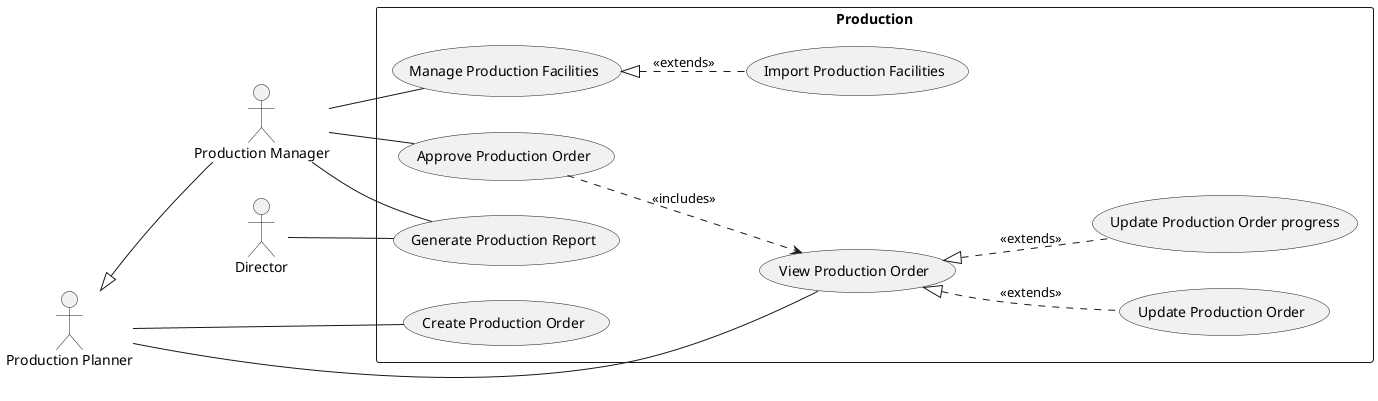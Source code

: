 @startuml production
left to right direction

:Production Planner: as pp
:Production Manager: as pm
pp <|-- pm

:Director: as d

rectangle Production {
  pp -- (View Production Order)
  pp -- (Create Production Order)
  (View Production Order) <|.. (Update Production Order) : <<extends>>
  (View Production Order) <|.. (Update Production Order progress) : <<extends>>

  pm -- (Approve Production Order)
  (Approve Production Order) ..> (View Production Order) : <<includes>>

  pm -- (Manage Production Facilities)
  (Manage Production Facilities) <|.. (Import Production Facilities) : <<extends>>
  pm -- (Generate Production Report)
  d -- (Generate Production Report)
}
@enduml